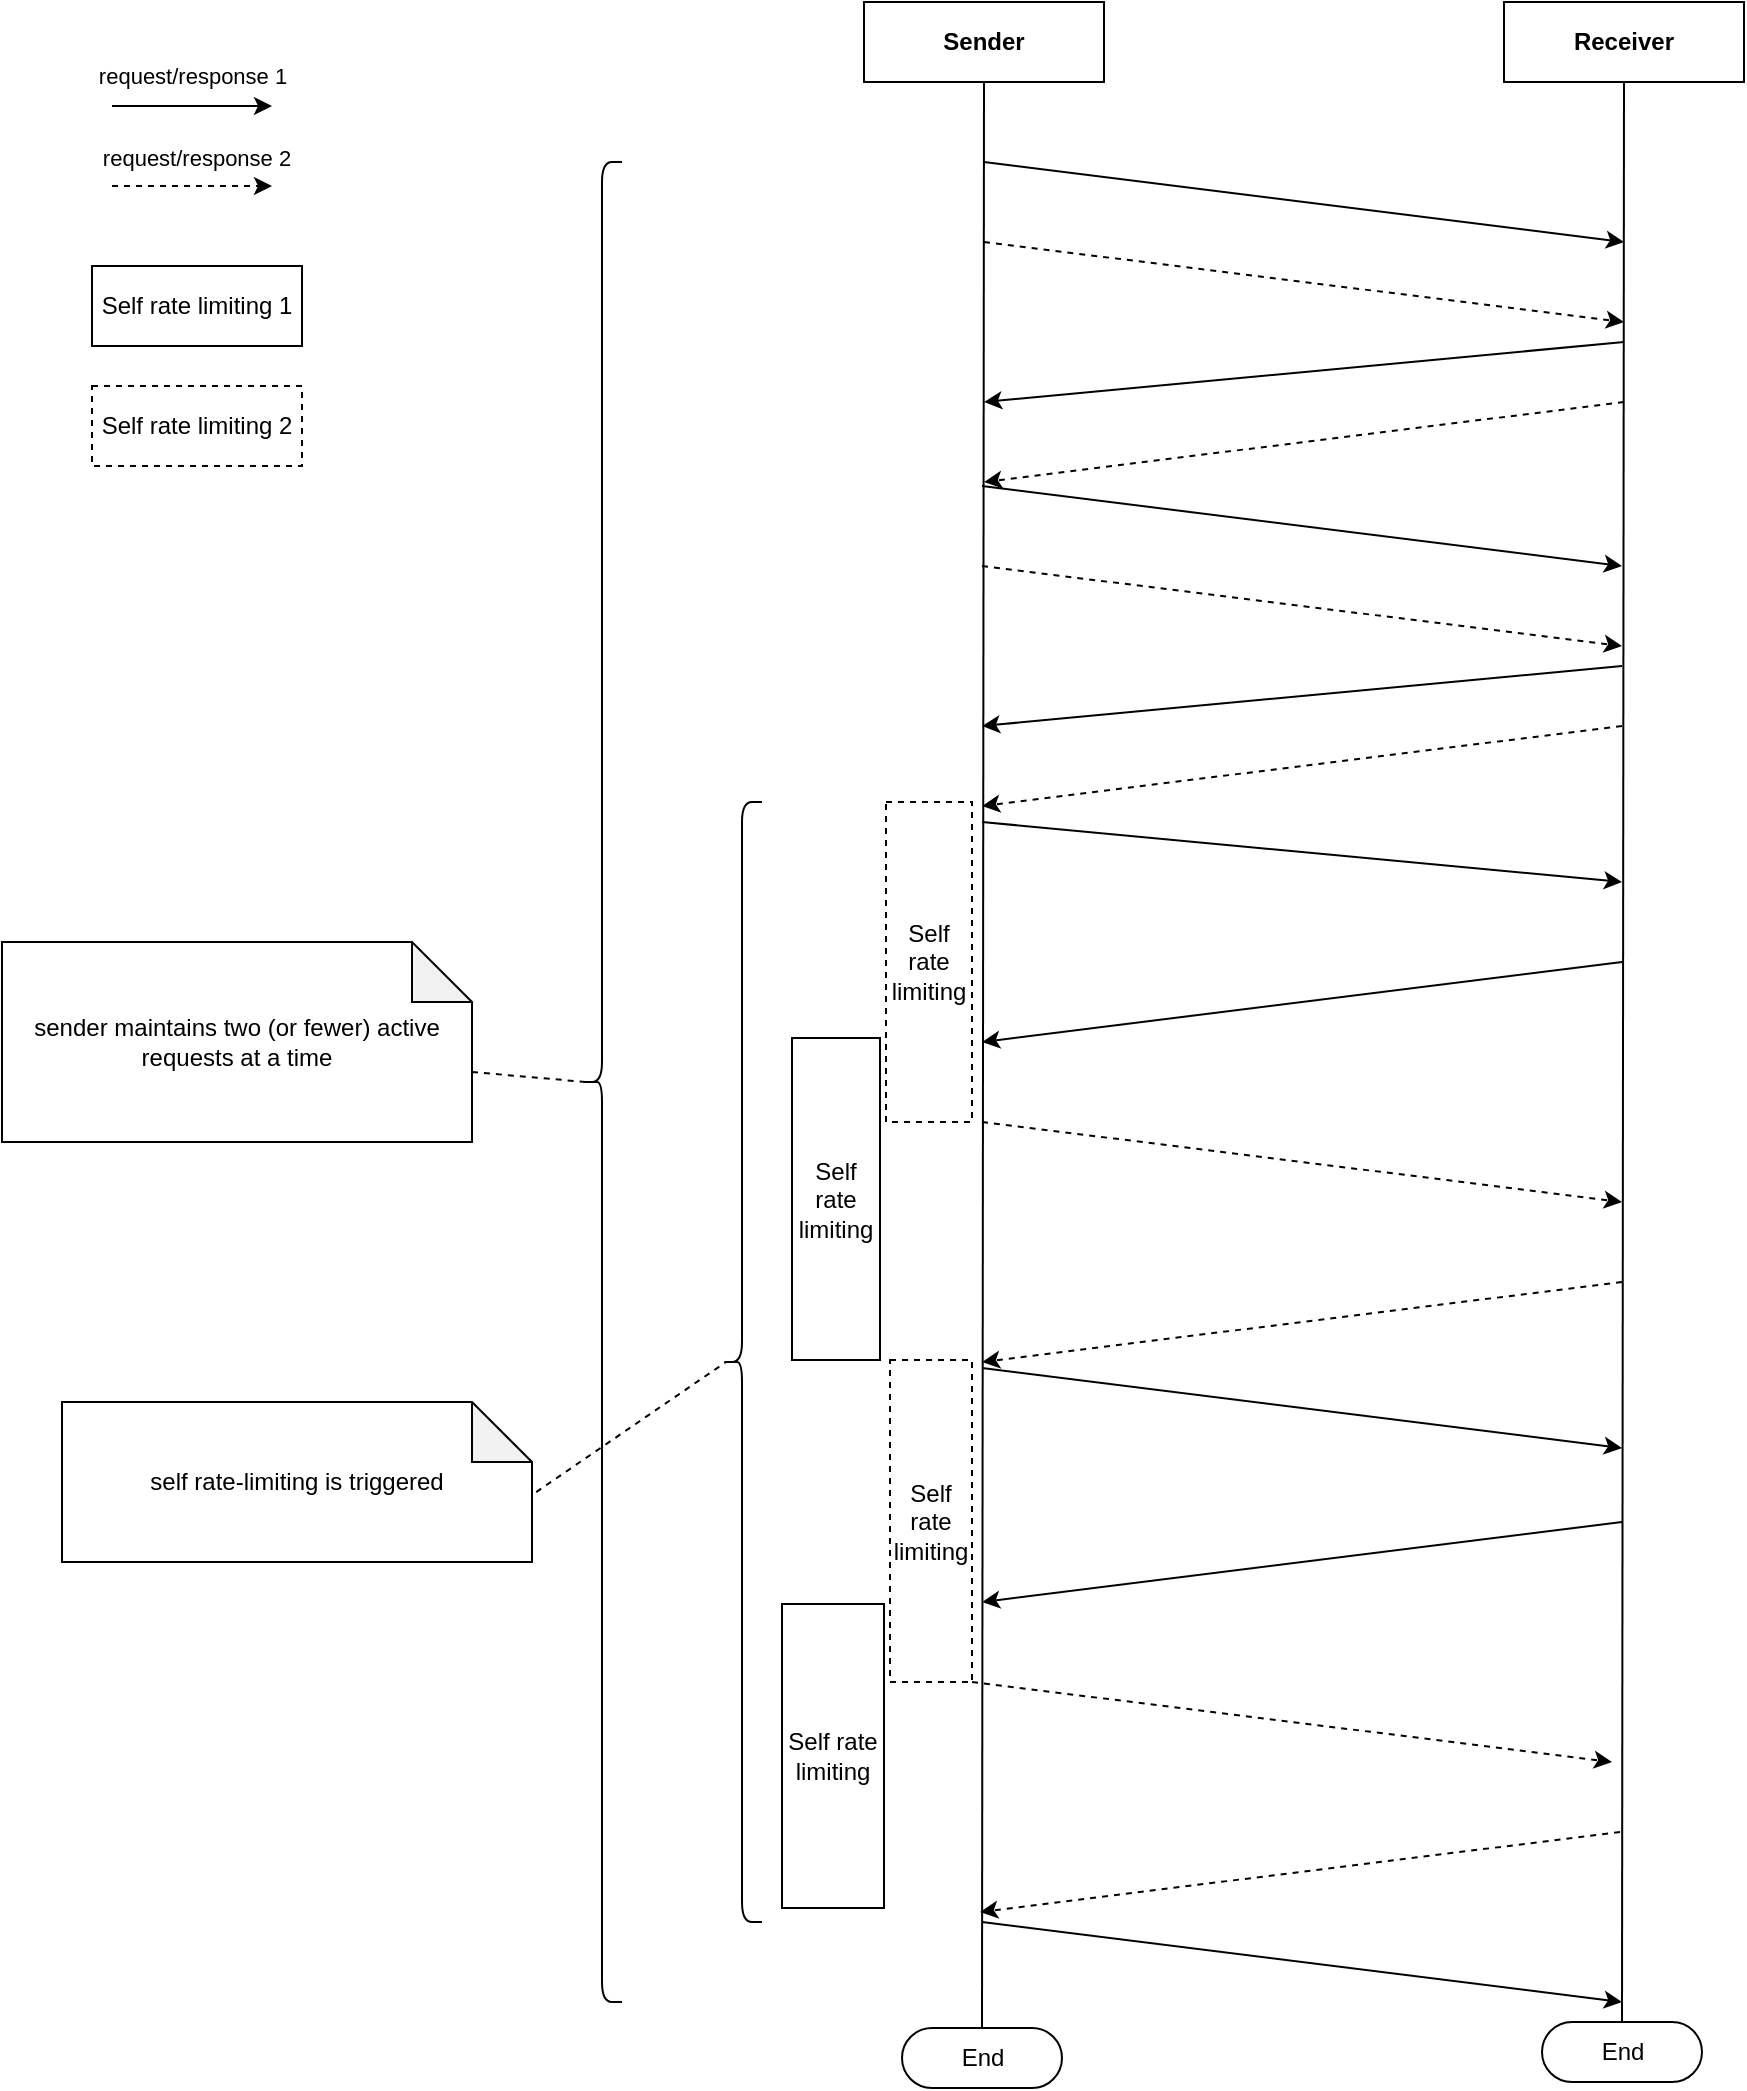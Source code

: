 <mxfile>
    <diagram id="T8pmpTCMuDaPm9wjzUCa" name="Page-1">
        <mxGraphModel dx="2843" dy="1612" grid="0" gridSize="10" guides="1" tooltips="1" connect="1" arrows="1" fold="1" page="0" pageScale="1" pageWidth="827" pageHeight="1169" background="none" math="0" shadow="0">
            <root>
                <mxCell id="0"/>
                <mxCell id="1" parent="0"/>
                <mxCell id="147" value="Sender" style="rounded=0;whiteSpace=wrap;html=1;fontStyle=1" parent="1" vertex="1">
                    <mxGeometry x="161" y="120" width="120" height="40" as="geometry"/>
                </mxCell>
                <mxCell id="148" value="Receiver" style="rounded=0;whiteSpace=wrap;html=1;fontStyle=1" parent="1" vertex="1">
                    <mxGeometry x="481" y="120" width="120" height="40" as="geometry"/>
                </mxCell>
                <mxCell id="149" value="" style="endArrow=none;html=1;entryX=0.5;entryY=1;entryDx=0;entryDy=0;exitX=0.5;exitY=0.5;exitDx=0;exitDy=-15;exitPerimeter=0;" parent="1" source="192" target="147" edge="1">
                    <mxGeometry width="50" height="50" relative="1" as="geometry">
                        <mxPoint x="220" y="720" as="sourcePoint"/>
                        <mxPoint x="270" y="430" as="targetPoint"/>
                    </mxGeometry>
                </mxCell>
                <mxCell id="150" value="" style="endArrow=none;html=1;entryX=0.5;entryY=1;entryDx=0;entryDy=0;exitX=0.5;exitY=0.5;exitDx=0;exitDy=-15;exitPerimeter=0;" parent="1" source="193" edge="1" target="148">
                    <mxGeometry width="50" height="50" relative="1" as="geometry">
                        <mxPoint x="540" y="720" as="sourcePoint"/>
                        <mxPoint x="539.5" y="320" as="targetPoint"/>
                    </mxGeometry>
                </mxCell>
                <mxCell id="172" value="sender maintains two (or fewer) active requests at a time" style="shape=note;whiteSpace=wrap;html=1;backgroundOutline=1;darkOpacity=0.05;" parent="1" vertex="1">
                    <mxGeometry x="-270" y="590" width="235" height="100" as="geometry"/>
                </mxCell>
                <mxCell id="192" value="End" style="html=1;dashed=0;whitespace=wrap;shape=mxgraph.dfd.start" parent="1" vertex="1">
                    <mxGeometry x="180" y="1133" width="80" height="30" as="geometry"/>
                </mxCell>
                <mxCell id="193" value="End" style="html=1;dashed=0;whitespace=wrap;shape=mxgraph.dfd.start" parent="1" vertex="1">
                    <mxGeometry x="500" y="1130" width="80" height="30" as="geometry"/>
                </mxCell>
                <mxCell id="210" value="" style="endArrow=classic;html=1;" edge="1" parent="1">
                    <mxGeometry width="50" height="50" relative="1" as="geometry">
                        <mxPoint x="221" y="200" as="sourcePoint"/>
                        <mxPoint x="541" y="240" as="targetPoint"/>
                    </mxGeometry>
                </mxCell>
                <mxCell id="211" value="" style="endArrow=classic;html=1;dashed=1;" edge="1" parent="1">
                    <mxGeometry width="50" height="50" relative="1" as="geometry">
                        <mxPoint x="221" y="240" as="sourcePoint"/>
                        <mxPoint x="541" y="280" as="targetPoint"/>
                    </mxGeometry>
                </mxCell>
                <mxCell id="213" value="" style="endArrow=classic;html=1;" edge="1" parent="1">
                    <mxGeometry width="50" height="50" relative="1" as="geometry">
                        <mxPoint x="541" y="290" as="sourcePoint"/>
                        <mxPoint x="221" y="320" as="targetPoint"/>
                    </mxGeometry>
                </mxCell>
                <mxCell id="214" value="" style="endArrow=classic;html=1;dashed=1;" edge="1" parent="1">
                    <mxGeometry width="50" height="50" relative="1" as="geometry">
                        <mxPoint x="541" y="320" as="sourcePoint"/>
                        <mxPoint x="221" y="360" as="targetPoint"/>
                    </mxGeometry>
                </mxCell>
                <mxCell id="215" value="" style="endArrow=classic;html=1;" edge="1" parent="1">
                    <mxGeometry width="50" height="50" relative="1" as="geometry">
                        <mxPoint x="220" y="530" as="sourcePoint"/>
                        <mxPoint x="540" y="560" as="targetPoint"/>
                    </mxGeometry>
                </mxCell>
                <mxCell id="216" value="" style="endArrow=classic;html=1;dashed=1;" edge="1" parent="1">
                    <mxGeometry width="50" height="50" relative="1" as="geometry">
                        <mxPoint x="220" y="680" as="sourcePoint"/>
                        <mxPoint x="540" y="720" as="targetPoint"/>
                    </mxGeometry>
                </mxCell>
                <mxCell id="218" value="Self rate limiting" style="rounded=0;whiteSpace=wrap;html=1;dashed=1;" vertex="1" parent="1">
                    <mxGeometry x="172" y="520" width="43" height="160" as="geometry"/>
                </mxCell>
                <mxCell id="220" value="" style="endArrow=classic;html=1;" edge="1" parent="1">
                    <mxGeometry width="50" height="50" relative="1" as="geometry">
                        <mxPoint x="540" y="600" as="sourcePoint"/>
                        <mxPoint x="220" y="640" as="targetPoint"/>
                    </mxGeometry>
                </mxCell>
                <mxCell id="221" value="Self rate limiting" style="rounded=0;whiteSpace=wrap;html=1;" vertex="1" parent="1">
                    <mxGeometry x="125" y="638" width="44" height="161" as="geometry"/>
                </mxCell>
                <mxCell id="222" value="" style="endArrow=classic;html=1;" edge="1" parent="1">
                    <mxGeometry width="50" height="50" relative="1" as="geometry">
                        <mxPoint x="220" y="803" as="sourcePoint"/>
                        <mxPoint x="540" y="843" as="targetPoint"/>
                    </mxGeometry>
                </mxCell>
                <mxCell id="223" value="" style="endArrow=classic;html=1;dashed=1;" edge="1" parent="1">
                    <mxGeometry width="50" height="50" relative="1" as="geometry">
                        <mxPoint x="540" y="760" as="sourcePoint"/>
                        <mxPoint x="220" y="800" as="targetPoint"/>
                    </mxGeometry>
                </mxCell>
                <mxCell id="224" value="Self rate limiting" style="rounded=0;whiteSpace=wrap;html=1;dashed=1;" vertex="1" parent="1">
                    <mxGeometry x="174" y="799" width="41" height="161" as="geometry"/>
                </mxCell>
                <mxCell id="225" value="" style="endArrow=classic;html=1;dashed=1;" edge="1" parent="1">
                    <mxGeometry width="50" height="50" relative="1" as="geometry">
                        <mxPoint x="215" y="960" as="sourcePoint"/>
                        <mxPoint x="535" y="1000" as="targetPoint"/>
                    </mxGeometry>
                </mxCell>
                <mxCell id="226" value="" style="endArrow=classic;html=1;" edge="1" parent="1">
                    <mxGeometry width="50" height="50" relative="1" as="geometry">
                        <mxPoint x="540" y="880" as="sourcePoint"/>
                        <mxPoint x="220" y="920" as="targetPoint"/>
                    </mxGeometry>
                </mxCell>
                <mxCell id="227" value="Self rate limiting" style="rounded=0;whiteSpace=wrap;html=1;" vertex="1" parent="1">
                    <mxGeometry x="120" y="921" width="51" height="152" as="geometry"/>
                </mxCell>
                <mxCell id="228" value="" style="endArrow=classic;html=1;" edge="1" parent="1">
                    <mxGeometry width="50" height="50" relative="1" as="geometry">
                        <mxPoint x="220" y="1080" as="sourcePoint"/>
                        <mxPoint x="540" y="1120" as="targetPoint"/>
                    </mxGeometry>
                </mxCell>
                <mxCell id="229" value="" style="endArrow=classic;html=1;" edge="1" parent="1">
                    <mxGeometry width="50" height="50" relative="1" as="geometry">
                        <mxPoint x="-215" y="172" as="sourcePoint"/>
                        <mxPoint x="-135" y="172" as="targetPoint"/>
                    </mxGeometry>
                </mxCell>
                <mxCell id="231" value="request/response 1" style="edgeLabel;html=1;align=center;verticalAlign=middle;resizable=0;points=[];" vertex="1" connectable="0" parent="229">
                    <mxGeometry x="-0.25" y="4" relative="1" as="geometry">
                        <mxPoint x="10" y="-11" as="offset"/>
                    </mxGeometry>
                </mxCell>
                <mxCell id="230" value="" style="endArrow=classic;html=1;dashed=1;" edge="1" parent="1">
                    <mxGeometry width="50" height="50" relative="1" as="geometry">
                        <mxPoint x="-215" y="212" as="sourcePoint"/>
                        <mxPoint x="-135" y="212" as="targetPoint"/>
                    </mxGeometry>
                </mxCell>
                <mxCell id="232" value="request/response 2" style="edgeLabel;html=1;align=center;verticalAlign=middle;resizable=0;points=[];" vertex="1" connectable="0" parent="230">
                    <mxGeometry x="0.05" y="2" relative="1" as="geometry">
                        <mxPoint y="-12" as="offset"/>
                    </mxGeometry>
                </mxCell>
                <mxCell id="233" value="Self rate limiting 1" style="rounded=0;whiteSpace=wrap;html=1;" vertex="1" parent="1">
                    <mxGeometry x="-225" y="252" width="105" height="40" as="geometry"/>
                </mxCell>
                <mxCell id="235" value="Self rate limiting 2" style="rounded=0;whiteSpace=wrap;html=1;dashed=1;" vertex="1" parent="1">
                    <mxGeometry x="-225" y="312" width="105" height="40" as="geometry"/>
                </mxCell>
                <mxCell id="236" value="" style="endArrow=classic;html=1;dashed=1;" edge="1" parent="1">
                    <mxGeometry width="50" height="50" relative="1" as="geometry">
                        <mxPoint x="539" y="1035" as="sourcePoint"/>
                        <mxPoint x="219" y="1075" as="targetPoint"/>
                    </mxGeometry>
                </mxCell>
                <mxCell id="238" value="" style="shape=curlyBracket;whiteSpace=wrap;html=1;rounded=1;labelPosition=left;verticalLabelPosition=middle;align=right;verticalAlign=middle;" vertex="1" parent="1">
                    <mxGeometry x="20" y="200" width="20" height="920" as="geometry"/>
                </mxCell>
                <mxCell id="239" value="" style="shape=curlyBracket;whiteSpace=wrap;html=1;rounded=1;labelPosition=left;verticalLabelPosition=middle;align=right;verticalAlign=middle;" vertex="1" parent="1">
                    <mxGeometry x="90" y="520" width="20" height="560" as="geometry"/>
                </mxCell>
                <mxCell id="240" value="self rate-limiting is triggered" style="shape=note;whiteSpace=wrap;html=1;backgroundOutline=1;darkOpacity=0.05;" vertex="1" parent="1">
                    <mxGeometry x="-240" y="820" width="235" height="80" as="geometry"/>
                </mxCell>
                <mxCell id="241" value="" style="endArrow=none;dashed=1;html=1;entryX=0.1;entryY=0.5;entryDx=0;entryDy=0;entryPerimeter=0;exitX=0;exitY=0;exitDx=235;exitDy=65;exitPerimeter=0;" edge="1" parent="1" source="172" target="238">
                    <mxGeometry width="50" height="50" relative="1" as="geometry">
                        <mxPoint x="-300" y="520" as="sourcePoint"/>
                        <mxPoint x="-250" y="470" as="targetPoint"/>
                    </mxGeometry>
                </mxCell>
                <mxCell id="242" value="" style="endArrow=none;dashed=1;html=1;entryX=0.1;entryY=0.5;entryDx=0;entryDy=0;entryPerimeter=0;exitX=1.009;exitY=0.563;exitDx=0;exitDy=0;exitPerimeter=0;" edge="1" parent="1" source="240" target="239">
                    <mxGeometry width="50" height="50" relative="1" as="geometry">
                        <mxPoint x="-220" y="1140" as="sourcePoint"/>
                        <mxPoint x="-170" y="1090" as="targetPoint"/>
                    </mxGeometry>
                </mxCell>
                <mxCell id="244" value="" style="endArrow=classic;html=1;" edge="1" parent="1">
                    <mxGeometry width="50" height="50" relative="1" as="geometry">
                        <mxPoint x="220" y="362" as="sourcePoint"/>
                        <mxPoint x="540" y="402" as="targetPoint"/>
                    </mxGeometry>
                </mxCell>
                <mxCell id="245" value="" style="endArrow=classic;html=1;dashed=1;" edge="1" parent="1">
                    <mxGeometry width="50" height="50" relative="1" as="geometry">
                        <mxPoint x="220" y="402" as="sourcePoint"/>
                        <mxPoint x="540" y="442" as="targetPoint"/>
                    </mxGeometry>
                </mxCell>
                <mxCell id="246" value="" style="endArrow=classic;html=1;" edge="1" parent="1">
                    <mxGeometry width="50" height="50" relative="1" as="geometry">
                        <mxPoint x="540" y="452" as="sourcePoint"/>
                        <mxPoint x="220" y="482" as="targetPoint"/>
                    </mxGeometry>
                </mxCell>
                <mxCell id="247" value="" style="endArrow=classic;html=1;dashed=1;" edge="1" parent="1">
                    <mxGeometry width="50" height="50" relative="1" as="geometry">
                        <mxPoint x="540" y="482" as="sourcePoint"/>
                        <mxPoint x="220" y="522" as="targetPoint"/>
                    </mxGeometry>
                </mxCell>
            </root>
        </mxGraphModel>
    </diagram>
</mxfile>
